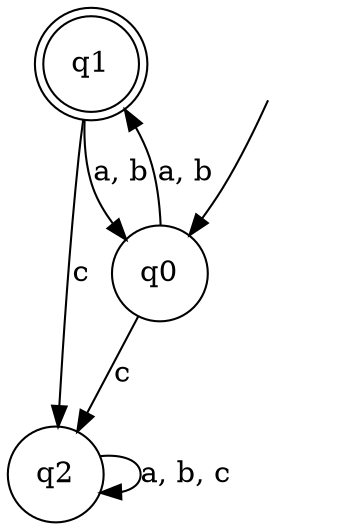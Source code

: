 digraph Automaton {

q1 [shape = doublecircle];

q2 [shape = circle];

_nil [style = invis];

q0 [shape = circle];

_nil -> q0;

q1 -> q0 [label = "a, b"];

q1 -> q2 [label = "c"];

q0 -> q2 [label = "c"];

q0 -> q1 [label = "a, b"];

q2 -> q2 [label = "a, b, c"];

}
